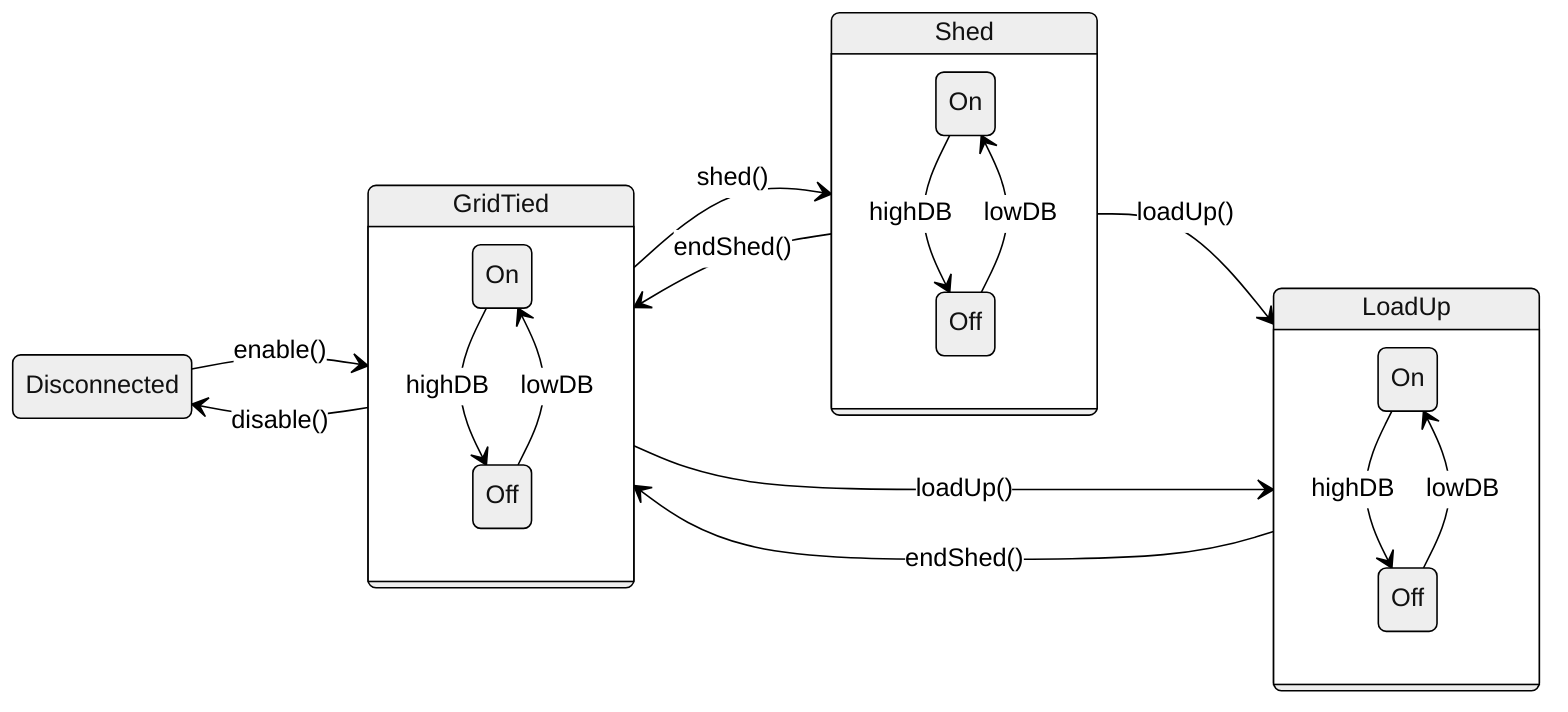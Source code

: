 stateDiagram-v2
%%{init:{'theme':'neutral'}}%%
%% @backgroundColor(transparent)
    direction LR
    Disconnected --> GridTied : enable()
    GridTied --> Disconnected : disable()
    state GridTied {
        gt1 : On
        gt2 : Off
        gt2 --> gt1 : lowDB
        gt1 --> gt2 : highDB
    }
    GridTied --> Shed : shed()
    state Shed {
        sd1 : On
        sd2 : Off
        sd2 --> sd1 : lowDB
        sd1 --> sd2 : highDB
    }
    Shed --> GridTied : endShed()
    Shed --> LoadUp : loadUp()
    GridTied --> LoadUp : loadUp()
    state LoadUp {
        lu1 : On
        lu2 : Off
        lu2 --> lu1 : lowDB
        lu1 --> lu2 : highDB
    }
    LoadUp --> GridTied : endShed()